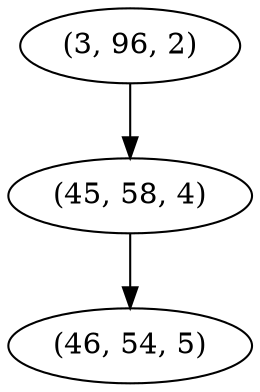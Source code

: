 digraph tree {
    "(3, 96, 2)";
    "(45, 58, 4)";
    "(46, 54, 5)";
    "(3, 96, 2)" -> "(45, 58, 4)";
    "(45, 58, 4)" -> "(46, 54, 5)";
}
